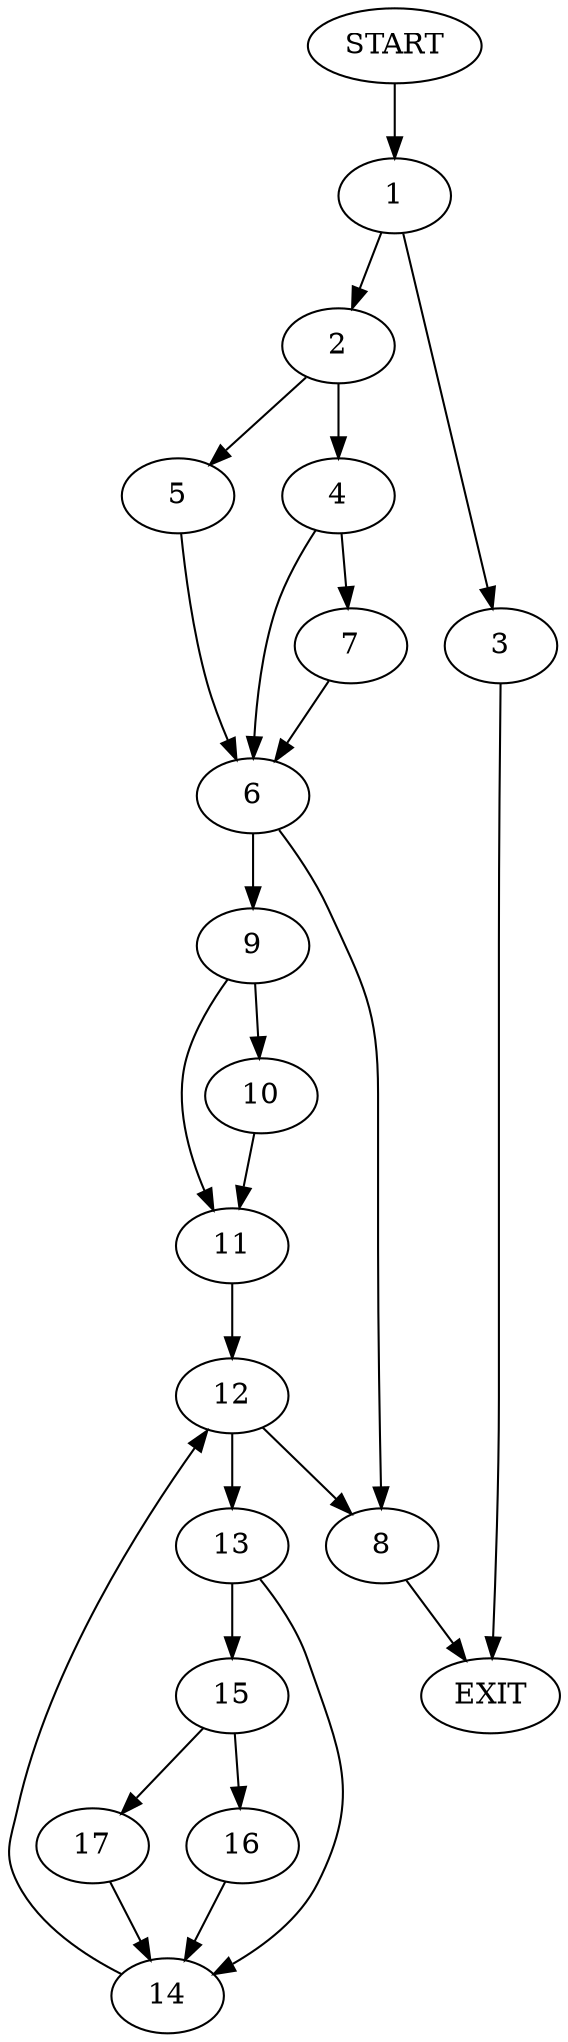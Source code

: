 digraph {
0 [label="START"]
18 [label="EXIT"]
0 -> 1
1 -> 2
1 -> 3
3 -> 18
2 -> 4
2 -> 5
5 -> 6
4 -> 7
4 -> 6
6 -> 8
6 -> 9
7 -> 6
8 -> 18
9 -> 10
9 -> 11
11 -> 12
10 -> 11
12 -> 13
12 -> 8
13 -> 14
13 -> 15
15 -> 16
15 -> 17
14 -> 12
16 -> 14
17 -> 14
}
